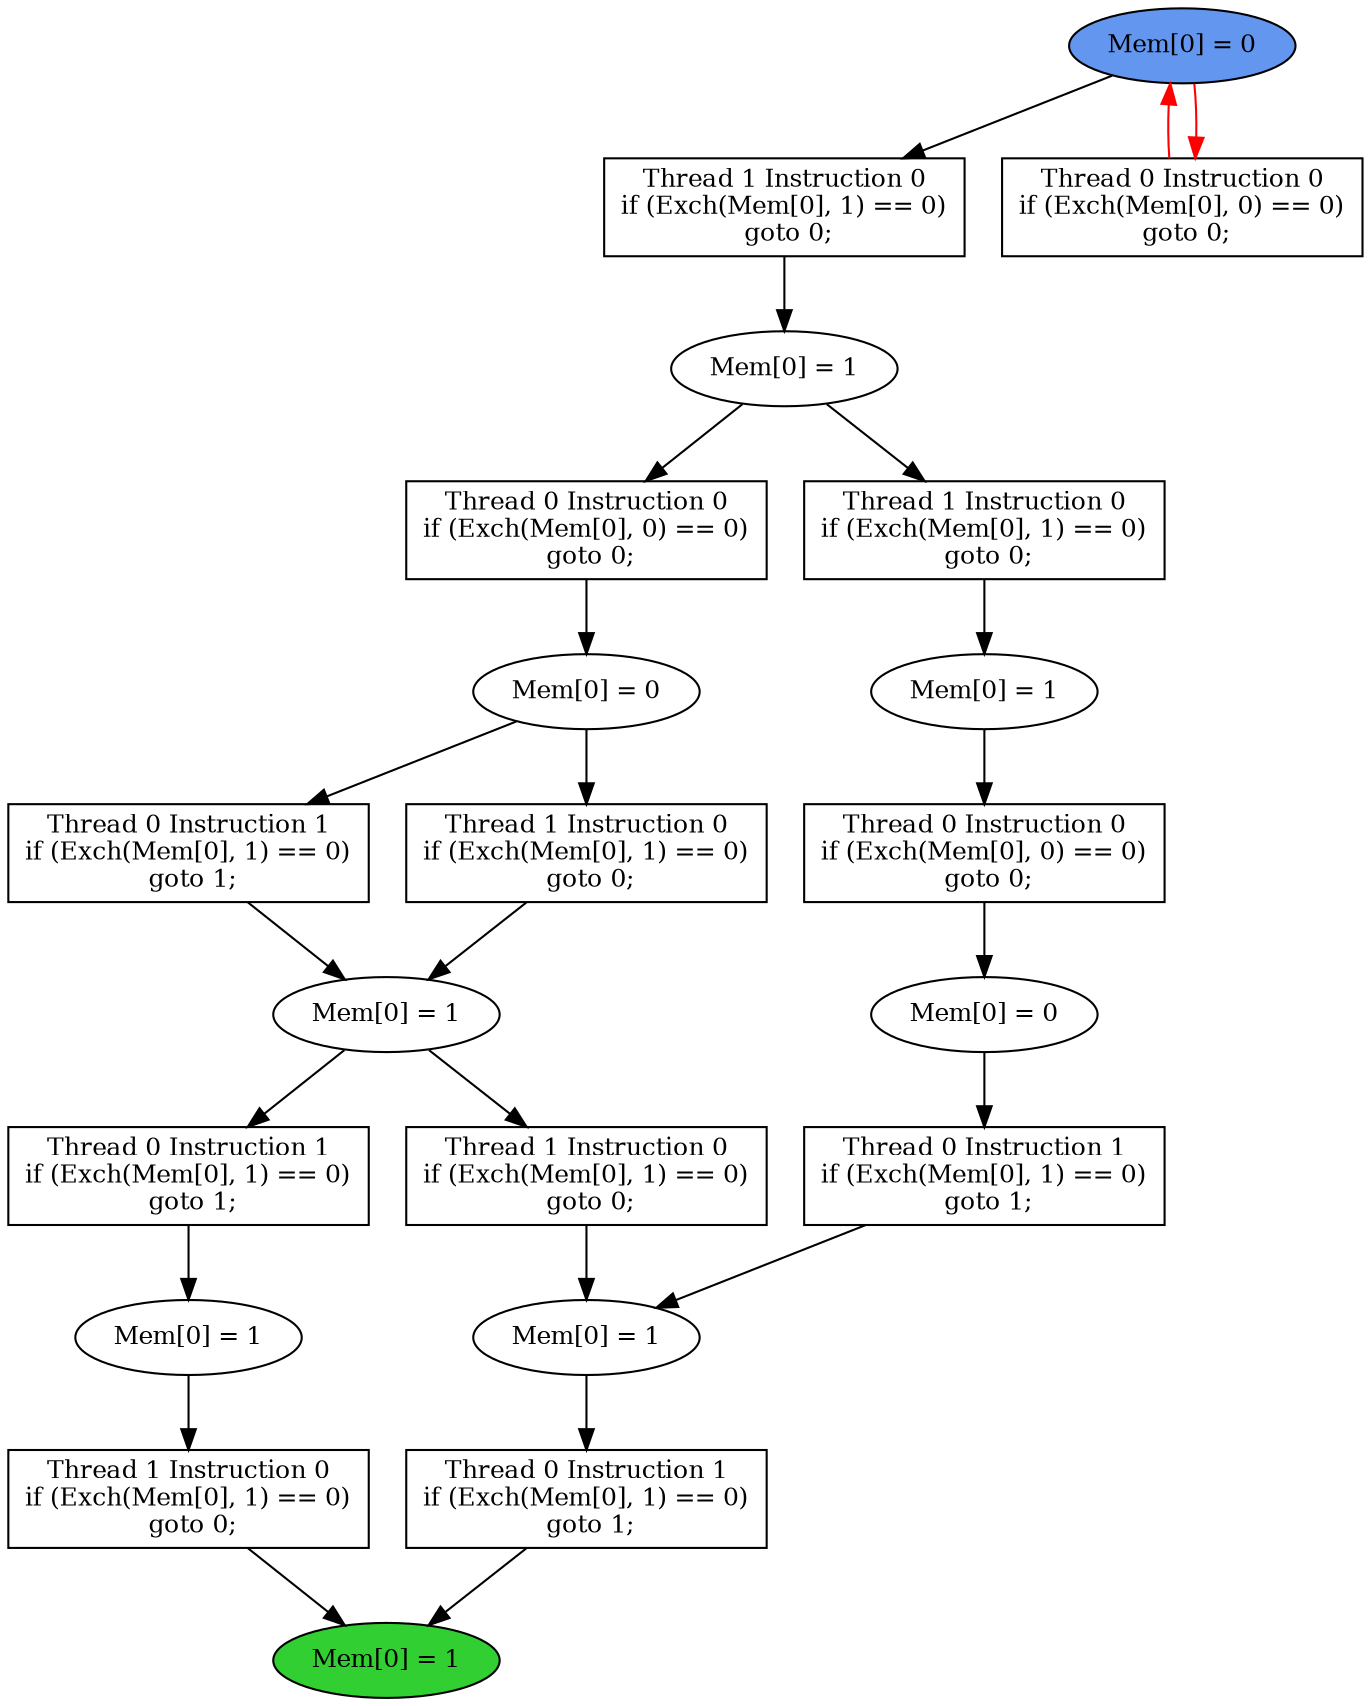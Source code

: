 digraph "graph" {
graph [fontsize=12]
node [fontsize=12]
edge [fontsize=12]
rankdir=TB;
"N19" -> "N18" [uuid = "<A0, S6>", color = "#000000", fontcolor = "#ffffff", style = "solid", label = "", dir = "forward", weight = "1"]
"N22" -> "N21" [uuid = "<A1, S5>", color = "#000000", fontcolor = "#ffffff", style = "solid", label = "", dir = "forward", weight = "1"]
"N26" -> "N25" [uuid = "<A2, S0>", color = "#000000", fontcolor = "#ffffff", style = "solid", label = "", dir = "forward", weight = "1"]
"N31" -> "N30" [uuid = "<A3, START$0>", color = "#ff0000", fontcolor = "#ffffff", style = "solid", label = "", dir = "back", weight = "1"]
"N12" -> "N8" [uuid = "<A4, END$0>", color = "#000000", fontcolor = "#ffffff", style = "solid", label = "", dir = "forward", weight = "1"]
"N20" -> "N13" [uuid = "<A5, S4>", color = "#000000", fontcolor = "#ffffff", style = "solid", label = "", dir = "forward", weight = "1"]
"N11" -> "N10" [uuid = "<A6, S3>", color = "#000000", fontcolor = "#ffffff", style = "solid", label = "", dir = "forward", weight = "1"]
"N17" -> "N15" [uuid = "<A7, S2>", color = "#000000", fontcolor = "#ffffff", style = "solid", label = "", dir = "forward", weight = "1"]
"N9" -> "N8" [uuid = "<A8, END$0>", color = "#000000", fontcolor = "#ffffff", style = "solid", label = "", dir = "forward", weight = "1"]
"N14" -> "N13" [uuid = "<A9, S4>", color = "#000000", fontcolor = "#ffffff", style = "solid", label = "", dir = "forward", weight = "1"]
"N16" -> "N15" [uuid = "<A10, S2>", color = "#000000", fontcolor = "#ffffff", style = "solid", label = "", dir = "forward", weight = "1"]
"N24" -> "N23" [uuid = "<A11, S1>", color = "#000000", fontcolor = "#ffffff", style = "solid", label = "", dir = "forward", weight = "1"]
"N25" -> "N19" [uuid = "<A0, S0>", color = "#000000", fontcolor = "#ffffff", style = "solid", label = "", dir = "forward", weight = "1"]
"N23" -> "N22" [uuid = "<A1, S1>", color = "#000000", fontcolor = "#ffffff", style = "solid", label = "", dir = "forward", weight = "1"]
"N31" -> "N26" [uuid = "<A2, START$0>", color = "#000000", fontcolor = "#ffffff", style = "solid", label = "", dir = "forward", weight = "1"]
"N31" -> "N30" [uuid = "<A3, START$0>", color = "#ff0000", fontcolor = "#ffffff", style = "solid", label = "", dir = "forward", weight = "1"]
"N13" -> "N12" [uuid = "<A4, S4>", color = "#000000", fontcolor = "#ffffff", style = "solid", label = "", dir = "forward", weight = "1"]
"N21" -> "N20" [uuid = "<A5, S5>", color = "#000000", fontcolor = "#ffffff", style = "solid", label = "", dir = "forward", weight = "1"]
"N15" -> "N11" [uuid = "<A6, S2>", color = "#000000", fontcolor = "#ffffff", style = "solid", label = "", dir = "forward", weight = "1"]
"N18" -> "N17" [uuid = "<A7, S6>", color = "#000000", fontcolor = "#ffffff", style = "solid", label = "", dir = "forward", weight = "1"]
"N10" -> "N9" [uuid = "<A8, S3>", color = "#000000", fontcolor = "#ffffff", style = "solid", label = "", dir = "forward", weight = "1"]
"N15" -> "N14" [uuid = "<A9, S2>", color = "#000000", fontcolor = "#ffffff", style = "solid", label = "", dir = "forward", weight = "1"]
"N18" -> "N16" [uuid = "<A10, S6>", color = "#000000", fontcolor = "#ffffff", style = "solid", label = "", dir = "forward", weight = "1"]
"N25" -> "N24" [uuid = "<A11, S0>", color = "#000000", fontcolor = "#ffffff", style = "solid", label = "", dir = "forward", weight = "1"]
"N8" [uuid="END$0", label="Mem[0] = 1", fillcolor = "#31cf31", fontcolor = "#000000", shape = "ellipse", style = "filled, solid"]
"N9" [uuid="A8", label="Thread 1 Instruction 0
if (Exch(Mem[0], 1) == 0)
 goto 0;", fillcolor = "#ffffff", fontcolor = "#000000", shape = "box", style = "filled, solid"]
"N10" [uuid="S3", label="Mem[0] = 1", fillcolor = "#ffffff", fontcolor = "#000000", shape = "ellipse", style = "filled, solid"]
"N11" [uuid="A6", label="Thread 0 Instruction 1
if (Exch(Mem[0], 1) == 0)
 goto 1;", fillcolor = "#ffffff", fontcolor = "#000000", shape = "box", style = "filled, solid"]
"N12" [uuid="A4", label="Thread 0 Instruction 1
if (Exch(Mem[0], 1) == 0)
 goto 1;", fillcolor = "#ffffff", fontcolor = "#000000", shape = "box", style = "filled, solid"]
"N13" [uuid="S4", label="Mem[0] = 1", fillcolor = "#ffffff", fontcolor = "#000000", shape = "ellipse", style = "filled, solid"]
"N14" [uuid="A9", label="Thread 1 Instruction 0
if (Exch(Mem[0], 1) == 0)
 goto 0;", fillcolor = "#ffffff", fontcolor = "#000000", shape = "box", style = "filled, solid"]
"N15" [uuid="S2", label="Mem[0] = 1", fillcolor = "#ffffff", fontcolor = "#000000", shape = "ellipse", style = "filled, solid"]
"N16" [uuid="A10", label="Thread 1 Instruction 0
if (Exch(Mem[0], 1) == 0)
 goto 0;", fillcolor = "#ffffff", fontcolor = "#000000", shape = "box", style = "filled, solid"]
"N17" [uuid="A7", label="Thread 0 Instruction 1
if (Exch(Mem[0], 1) == 0)
 goto 1;", fillcolor = "#ffffff", fontcolor = "#000000", shape = "box", style = "filled, solid"]
"N18" [uuid="S6", label="Mem[0] = 0", fillcolor = "#ffffff", fontcolor = "#000000", shape = "ellipse", style = "filled, solid"]
"N19" [uuid="A0", label="Thread 0 Instruction 0
if (Exch(Mem[0], 0) == 0)
 goto 0;", fillcolor = "#ffffff", fontcolor = "#000000", shape = "box", style = "filled, solid"]
"N20" [uuid="A5", label="Thread 0 Instruction 1
if (Exch(Mem[0], 1) == 0)
 goto 1;", fillcolor = "#ffffff", fontcolor = "#000000", shape = "box", style = "filled, solid"]
"N21" [uuid="S5", label="Mem[0] = 0", fillcolor = "#ffffff", fontcolor = "#000000", shape = "ellipse", style = "filled, solid"]
"N22" [uuid="A1", label="Thread 0 Instruction 0
if (Exch(Mem[0], 0) == 0)
 goto 0;", fillcolor = "#ffffff", fontcolor = "#000000", shape = "box", style = "filled, solid"]
"N23" [uuid="S1", label="Mem[0] = 1", fillcolor = "#ffffff", fontcolor = "#000000", shape = "ellipse", style = "filled, solid"]
"N24" [uuid="A11", label="Thread 1 Instruction 0
if (Exch(Mem[0], 1) == 0)
 goto 0;", fillcolor = "#ffffff", fontcolor = "#000000", shape = "box", style = "filled, solid"]
"N25" [uuid="S0", label="Mem[0] = 1", fillcolor = "#ffffff", fontcolor = "#000000", shape = "ellipse", style = "filled, solid"]
"N26" [uuid="A2", label="Thread 1 Instruction 0
if (Exch(Mem[0], 1) == 0)
 goto 0;", fillcolor = "#ffffff", fontcolor = "#000000", shape = "box", style = "filled, solid"]
"N30" [uuid="A3", label="Thread 0 Instruction 0
if (Exch(Mem[0], 0) == 0)
 goto 0;", fillcolor = "#ffffff", fontcolor = "#000000", shape = "box", style = "filled, solid"]
"N31" [uuid="START$0", label="Mem[0] = 0", fillcolor = "#6396ef", fontcolor = "#000000", shape = "ellipse", style = "filled, solid"]
}
